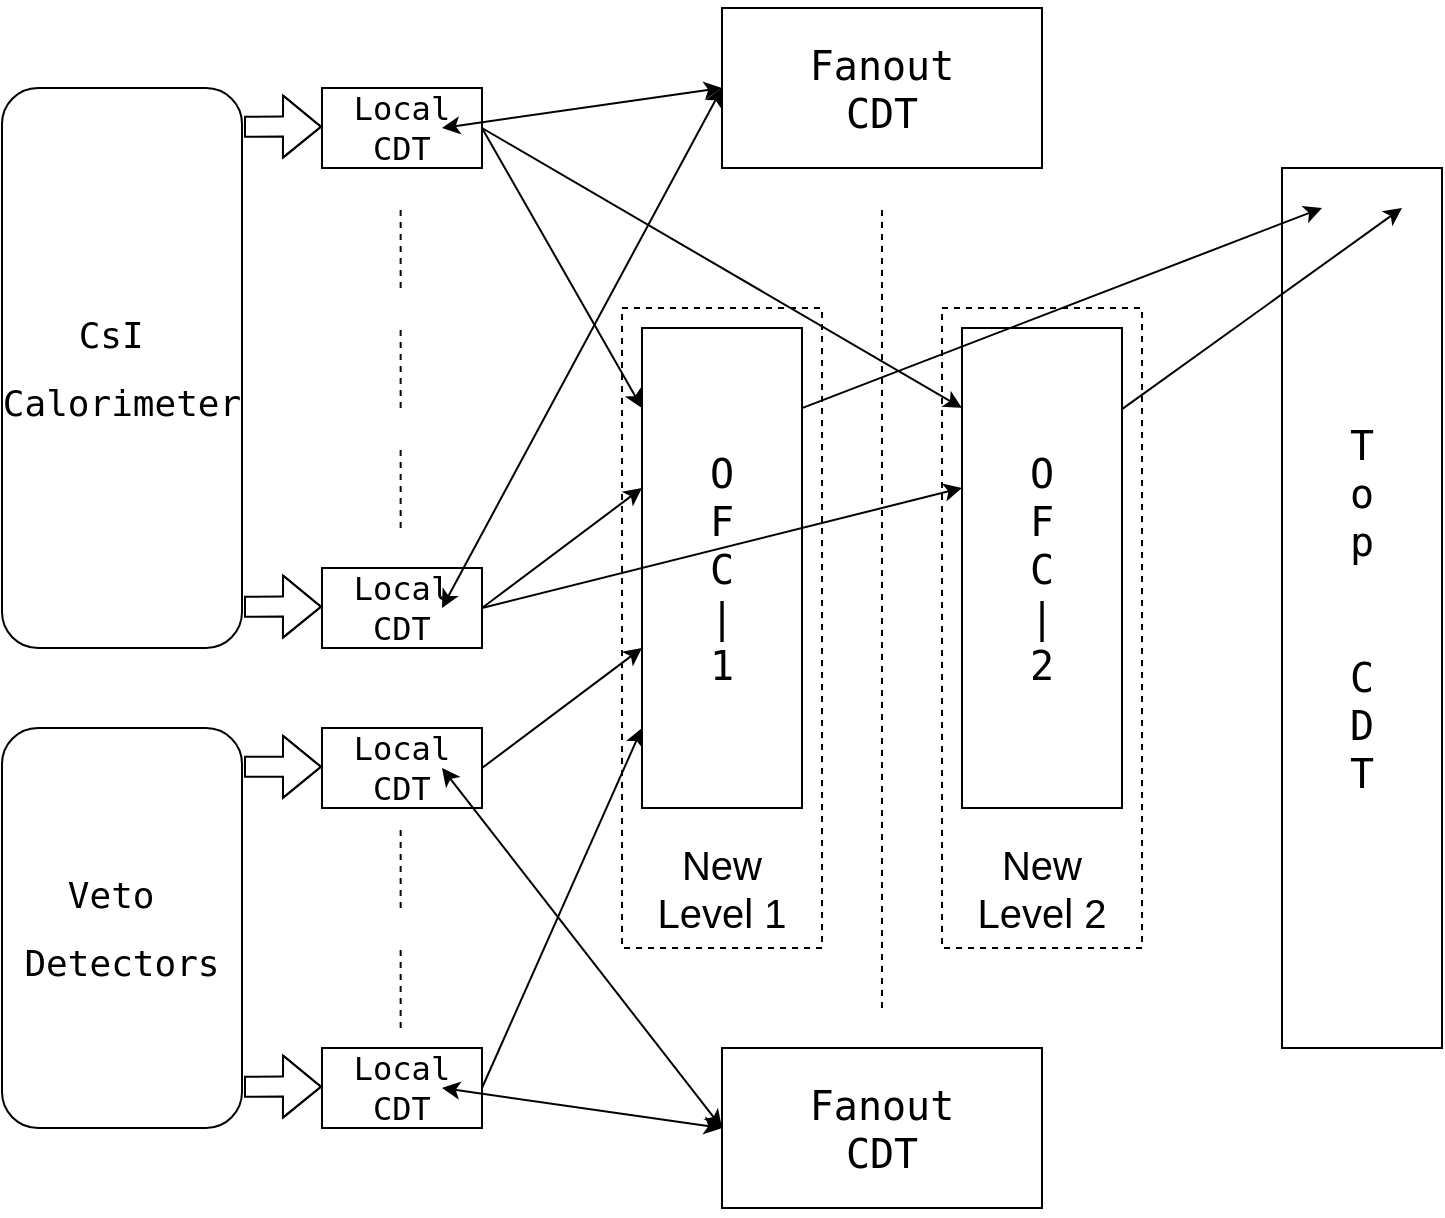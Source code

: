 <mxfile version="13.0.1" type="github">
  <diagram id="RDYniLMKRmmL1WzlAPWp" name="Page-1">
    <mxGraphModel dx="1043" dy="637" grid="1" gridSize="10" guides="1" tooltips="1" connect="1" arrows="1" fold="1" page="1" pageScale="1" pageWidth="850" pageHeight="1100" math="0" shadow="0">
      <root>
        <mxCell id="0" />
        <mxCell id="1" parent="0" />
        <mxCell id="--FjLudx6Jw2cNEH7BGk-4" value="&lt;pre style=&quot;font-size: 20px&quot;&gt;O&lt;br&gt;F&lt;br&gt;C&lt;br&gt;|&lt;br&gt;1&lt;/pre&gt;" style="rounded=0;whiteSpace=wrap;html=1;" parent="1" vertex="1">
          <mxGeometry x="320" y="320" width="80" height="240" as="geometry" />
        </mxCell>
        <mxCell id="--FjLudx6Jw2cNEH7BGk-5" value="&lt;pre style=&quot;font-size: 20px&quot;&gt;O&lt;br&gt;F&lt;br&gt;C&lt;br&gt;|&lt;br&gt;2&lt;/pre&gt;" style="rounded=0;whiteSpace=wrap;html=1;" parent="1" vertex="1">
          <mxGeometry x="480" y="320" width="80" height="240" as="geometry" />
        </mxCell>
        <mxCell id="--FjLudx6Jw2cNEH7BGk-6" value="&lt;pre style=&quot;font-size: 20px&quot;&gt;T&lt;br&gt;o&lt;br&gt;p&lt;/pre&gt;&lt;pre style=&quot;font-size: 20px&quot;&gt;&lt;br&gt;C&lt;br&gt;D&lt;br&gt;T&lt;/pre&gt;" style="rounded=0;whiteSpace=wrap;html=1;" parent="1" vertex="1">
          <mxGeometry x="640" y="240" width="80" height="440" as="geometry" />
        </mxCell>
        <mxCell id="--FjLudx6Jw2cNEH7BGk-7" value="&lt;pre style=&quot;font-size: 20px&quot;&gt;Fanout&lt;br&gt;CDT&lt;/pre&gt;" style="rounded=0;whiteSpace=wrap;html=1;" parent="1" vertex="1">
          <mxGeometry x="360" y="160" width="160" height="80" as="geometry" />
        </mxCell>
        <mxCell id="--FjLudx6Jw2cNEH7BGk-8" value="&lt;pre style=&quot;font-size: 20px&quot;&gt;Fanout&lt;br&gt;CDT&lt;/pre&gt;" style="rounded=0;whiteSpace=wrap;html=1;" parent="1" vertex="1">
          <mxGeometry x="360" y="680" width="160" height="80" as="geometry" />
        </mxCell>
        <mxCell id="DW_VJ3tDuzgLOy0kpD_P-2" style="edgeStyle=orthogonalEdgeStyle;rounded=0;orthogonalLoop=1;jettySize=auto;html=1;exitX=0.5;exitY=1;exitDx=0;exitDy=0;" edge="1" parent="1" source="--FjLudx6Jw2cNEH7BGk-6" target="--FjLudx6Jw2cNEH7BGk-6">
          <mxGeometry relative="1" as="geometry" />
        </mxCell>
        <mxCell id="DW_VJ3tDuzgLOy0kpD_P-4" value="&lt;pre style=&quot;font-size: 16px&quot;&gt;Local&lt;br&gt;CDT&lt;/pre&gt;" style="rounded=0;whiteSpace=wrap;html=1;" vertex="1" parent="1">
          <mxGeometry x="160" y="200" width="80" height="40" as="geometry" />
        </mxCell>
        <mxCell id="DW_VJ3tDuzgLOy0kpD_P-10" value="&lt;pre style=&quot;font-size: 16px&quot;&gt;Local&lt;br&gt;CDT&lt;/pre&gt;" style="rounded=0;whiteSpace=wrap;html=1;" vertex="1" parent="1">
          <mxGeometry x="160" y="440" width="80" height="40" as="geometry" />
        </mxCell>
        <mxCell id="DW_VJ3tDuzgLOy0kpD_P-11" value="&lt;pre style=&quot;font-size: 16px&quot;&gt;Local&lt;br&gt;CDT&lt;/pre&gt;" style="rounded=0;whiteSpace=wrap;html=1;" vertex="1" parent="1">
          <mxGeometry x="160" y="520" width="80" height="40" as="geometry" />
        </mxCell>
        <mxCell id="DW_VJ3tDuzgLOy0kpD_P-13" value="&lt;pre style=&quot;font-size: 16px&quot;&gt;Local&lt;br&gt;CDT&lt;/pre&gt;" style="rounded=0;whiteSpace=wrap;html=1;" vertex="1" parent="1">
          <mxGeometry x="160" y="680" width="80" height="40" as="geometry" />
        </mxCell>
        <mxCell id="DW_VJ3tDuzgLOy0kpD_P-15" value="" style="endArrow=none;dashed=1;html=1;" edge="1" parent="1">
          <mxGeometry width="50" height="50" relative="1" as="geometry">
            <mxPoint x="199.33" y="300" as="sourcePoint" />
            <mxPoint x="199.33" y="260" as="targetPoint" />
          </mxGeometry>
        </mxCell>
        <mxCell id="DW_VJ3tDuzgLOy0kpD_P-16" value="" style="endArrow=none;dashed=1;html=1;" edge="1" parent="1">
          <mxGeometry width="50" height="50" relative="1" as="geometry">
            <mxPoint x="199.33" y="420" as="sourcePoint" />
            <mxPoint x="199.33" y="380" as="targetPoint" />
          </mxGeometry>
        </mxCell>
        <mxCell id="DW_VJ3tDuzgLOy0kpD_P-17" value="" style="endArrow=none;dashed=1;html=1;" edge="1" parent="1">
          <mxGeometry width="50" height="50" relative="1" as="geometry">
            <mxPoint x="199.33" y="610" as="sourcePoint" />
            <mxPoint x="199.33" y="570" as="targetPoint" />
          </mxGeometry>
        </mxCell>
        <mxCell id="DW_VJ3tDuzgLOy0kpD_P-18" value="" style="endArrow=none;dashed=1;html=1;" edge="1" parent="1">
          <mxGeometry width="50" height="50" relative="1" as="geometry">
            <mxPoint x="199.33" y="360" as="sourcePoint" />
            <mxPoint x="199.33" y="320" as="targetPoint" />
          </mxGeometry>
        </mxCell>
        <mxCell id="DW_VJ3tDuzgLOy0kpD_P-19" value="" style="endArrow=none;dashed=1;html=1;" edge="1" parent="1">
          <mxGeometry width="50" height="50" relative="1" as="geometry">
            <mxPoint x="199.33" y="670" as="sourcePoint" />
            <mxPoint x="199.33" y="630" as="targetPoint" />
          </mxGeometry>
        </mxCell>
        <mxCell id="DW_VJ3tDuzgLOy0kpD_P-22" value="&lt;pre&gt;&lt;font style=&quot;font-size: 18px&quot;&gt;CsI &lt;/font&gt;&lt;/pre&gt;&lt;pre&gt;&lt;font style=&quot;font-size: 18px&quot;&gt;Calorimeter&lt;/font&gt;&lt;/pre&gt;" style="rounded=1;whiteSpace=wrap;html=1;" vertex="1" parent="1">
          <mxGeometry y="200" width="120" height="280" as="geometry" />
        </mxCell>
        <mxCell id="DW_VJ3tDuzgLOy0kpD_P-23" value="&lt;pre&gt;&lt;font style=&quot;font-size: 18px&quot;&gt;Veto &lt;/font&gt;&lt;/pre&gt;&lt;pre&gt;&lt;font style=&quot;font-size: 18px&quot;&gt;Detectors&lt;/font&gt;&lt;/pre&gt;" style="rounded=1;whiteSpace=wrap;html=1;" vertex="1" parent="1">
          <mxGeometry y="520" width="120" height="200" as="geometry" />
        </mxCell>
        <mxCell id="DW_VJ3tDuzgLOy0kpD_P-33" style="edgeStyle=orthogonalEdgeStyle;rounded=0;orthogonalLoop=1;jettySize=auto;html=1;startArrow=none;startFill=0;endArrow=block;endFill=0;shape=flexArrow;" edge="1" parent="1">
          <mxGeometry relative="1" as="geometry">
            <mxPoint x="160" y="219.33" as="targetPoint" />
            <Array as="points">
              <mxPoint x="140" y="219.33" />
              <mxPoint x="140" y="219.33" />
            </Array>
            <mxPoint x="121" y="219.33" as="sourcePoint" />
          </mxGeometry>
        </mxCell>
        <mxCell id="DW_VJ3tDuzgLOy0kpD_P-34" style="edgeStyle=orthogonalEdgeStyle;rounded=0;orthogonalLoop=1;jettySize=auto;html=1;startArrow=none;startFill=0;endArrow=block;endFill=0;shape=flexArrow;" edge="1" parent="1">
          <mxGeometry relative="1" as="geometry">
            <mxPoint x="160" y="459.33" as="targetPoint" />
            <Array as="points">
              <mxPoint x="140" y="459.33" />
              <mxPoint x="140" y="459.33" />
            </Array>
            <mxPoint x="121" y="459.33" as="sourcePoint" />
          </mxGeometry>
        </mxCell>
        <mxCell id="DW_VJ3tDuzgLOy0kpD_P-35" style="edgeStyle=orthogonalEdgeStyle;rounded=0;orthogonalLoop=1;jettySize=auto;html=1;startArrow=none;startFill=0;endArrow=block;endFill=0;shape=flexArrow;" edge="1" parent="1">
          <mxGeometry relative="1" as="geometry">
            <mxPoint x="160" y="539.4" as="targetPoint" />
            <Array as="points">
              <mxPoint x="140" y="539.4" />
              <mxPoint x="140" y="539.4" />
            </Array>
            <mxPoint x="121" y="539.4" as="sourcePoint" />
          </mxGeometry>
        </mxCell>
        <mxCell id="DW_VJ3tDuzgLOy0kpD_P-36" style="edgeStyle=orthogonalEdgeStyle;rounded=0;orthogonalLoop=1;jettySize=auto;html=1;startArrow=none;startFill=0;endArrow=block;endFill=0;shape=flexArrow;" edge="1" parent="1">
          <mxGeometry relative="1" as="geometry">
            <mxPoint x="160" y="699.33" as="targetPoint" />
            <Array as="points">
              <mxPoint x="140" y="699.33" />
              <mxPoint x="140" y="699.33" />
            </Array>
            <mxPoint x="121" y="699.33" as="sourcePoint" />
          </mxGeometry>
        </mxCell>
        <mxCell id="DW_VJ3tDuzgLOy0kpD_P-37" value="" style="endArrow=classic;html=1;exitX=1;exitY=0.5;exitDx=0;exitDy=0;" edge="1" parent="1" source="DW_VJ3tDuzgLOy0kpD_P-4">
          <mxGeometry width="50" height="50" relative="1" as="geometry">
            <mxPoint x="370" y="470" as="sourcePoint" />
            <mxPoint x="320" y="360" as="targetPoint" />
          </mxGeometry>
        </mxCell>
        <mxCell id="DW_VJ3tDuzgLOy0kpD_P-38" value="" style="endArrow=classic;html=1;exitX=1;exitY=0.5;exitDx=0;exitDy=0;" edge="1" parent="1" source="DW_VJ3tDuzgLOy0kpD_P-10">
          <mxGeometry width="50" height="50" relative="1" as="geometry">
            <mxPoint x="370" y="470" as="sourcePoint" />
            <mxPoint x="320" y="400" as="targetPoint" />
          </mxGeometry>
        </mxCell>
        <mxCell id="DW_VJ3tDuzgLOy0kpD_P-39" value="" style="endArrow=none;dashed=1;html=1;" edge="1" parent="1">
          <mxGeometry width="50" height="50" relative="1" as="geometry">
            <mxPoint x="440" y="660" as="sourcePoint" />
            <mxPoint x="440" y="260" as="targetPoint" />
          </mxGeometry>
        </mxCell>
        <mxCell id="DW_VJ3tDuzgLOy0kpD_P-40" value="" style="endArrow=classic;html=1;exitX=1;exitY=0.5;exitDx=0;exitDy=0;" edge="1" parent="1" source="DW_VJ3tDuzgLOy0kpD_P-11">
          <mxGeometry width="50" height="50" relative="1" as="geometry">
            <mxPoint x="370" y="470" as="sourcePoint" />
            <mxPoint x="320" y="480" as="targetPoint" />
          </mxGeometry>
        </mxCell>
        <mxCell id="DW_VJ3tDuzgLOy0kpD_P-41" value="" style="endArrow=classic;html=1;exitX=1;exitY=0.5;exitDx=0;exitDy=0;" edge="1" parent="1" source="DW_VJ3tDuzgLOy0kpD_P-13">
          <mxGeometry width="50" height="50" relative="1" as="geometry">
            <mxPoint x="370" y="470" as="sourcePoint" />
            <mxPoint x="320" y="520" as="targetPoint" />
          </mxGeometry>
        </mxCell>
        <mxCell id="DW_VJ3tDuzgLOy0kpD_P-42" value="" style="endArrow=classic;html=1;exitX=1;exitY=0.5;exitDx=0;exitDy=0;" edge="1" parent="1" source="DW_VJ3tDuzgLOy0kpD_P-4">
          <mxGeometry width="50" height="50" relative="1" as="geometry">
            <mxPoint x="290" y="200" as="sourcePoint" />
            <mxPoint x="480" y="360" as="targetPoint" />
          </mxGeometry>
        </mxCell>
        <mxCell id="DW_VJ3tDuzgLOy0kpD_P-43" value="" style="endArrow=classic;html=1;exitX=1;exitY=0.5;exitDx=0;exitDy=0;" edge="1" parent="1" source="DW_VJ3tDuzgLOy0kpD_P-10">
          <mxGeometry width="50" height="50" relative="1" as="geometry">
            <mxPoint x="280" y="470" as="sourcePoint" />
            <mxPoint x="480" y="400" as="targetPoint" />
          </mxGeometry>
        </mxCell>
        <mxCell id="DW_VJ3tDuzgLOy0kpD_P-46" value="&lt;font style=&quot;font-size: 20px&quot;&gt;New Level 1&lt;/font&gt;" style="text;html=1;strokeColor=none;fillColor=none;align=center;verticalAlign=middle;whiteSpace=wrap;rounded=0;" vertex="1" parent="1">
          <mxGeometry x="320" y="580" width="80" height="40" as="geometry" />
        </mxCell>
        <mxCell id="DW_VJ3tDuzgLOy0kpD_P-48" value="&lt;font style=&quot;font-size: 20px&quot;&gt;New Level 2&lt;/font&gt;" style="text;html=1;strokeColor=none;fillColor=none;align=center;verticalAlign=middle;whiteSpace=wrap;rounded=0;" vertex="1" parent="1">
          <mxGeometry x="480" y="580" width="80" height="40" as="geometry" />
        </mxCell>
        <mxCell id="DW_VJ3tDuzgLOy0kpD_P-49" value="" style="endArrow=classic;html=1;exitX=1;exitY=0.167;exitDx=0;exitDy=0;exitPerimeter=0;" edge="1" parent="1" source="--FjLudx6Jw2cNEH7BGk-4">
          <mxGeometry width="50" height="50" relative="1" as="geometry">
            <mxPoint x="250" y="230" as="sourcePoint" />
            <mxPoint x="660" y="260" as="targetPoint" />
          </mxGeometry>
        </mxCell>
        <mxCell id="DW_VJ3tDuzgLOy0kpD_P-50" value="" style="endArrow=classic;html=1;exitX=0.996;exitY=0.17;exitDx=0;exitDy=0;exitPerimeter=0;" edge="1" parent="1" source="--FjLudx6Jw2cNEH7BGk-5">
          <mxGeometry width="50" height="50" relative="1" as="geometry">
            <mxPoint x="410" y="370.08" as="sourcePoint" />
            <mxPoint x="700" y="260" as="targetPoint" />
          </mxGeometry>
        </mxCell>
        <mxCell id="DW_VJ3tDuzgLOy0kpD_P-51" value="" style="endArrow=classic;html=1;entryX=0;entryY=0.5;entryDx=0;entryDy=0;startArrow=classic;startFill=1;" edge="1" parent="1" target="--FjLudx6Jw2cNEH7BGk-7">
          <mxGeometry width="50" height="50" relative="1" as="geometry">
            <mxPoint x="220" y="220" as="sourcePoint" />
            <mxPoint x="830" y="270" as="targetPoint" />
          </mxGeometry>
        </mxCell>
        <mxCell id="DW_VJ3tDuzgLOy0kpD_P-52" value="" style="endArrow=classic;html=1;startArrow=classic;startFill=1;entryX=0;entryY=0.5;entryDx=0;entryDy=0;" edge="1" parent="1" target="--FjLudx6Jw2cNEH7BGk-7">
          <mxGeometry width="50" height="50" relative="1" as="geometry">
            <mxPoint x="220" y="460" as="sourcePoint" />
            <mxPoint x="340" y="210" as="targetPoint" />
          </mxGeometry>
        </mxCell>
        <mxCell id="DW_VJ3tDuzgLOy0kpD_P-53" value="" style="endArrow=classic;html=1;entryX=0;entryY=0.5;entryDx=0;entryDy=0;startArrow=classic;startFill=1;" edge="1" parent="1" target="--FjLudx6Jw2cNEH7BGk-8">
          <mxGeometry width="50" height="50" relative="1" as="geometry">
            <mxPoint x="220" y="540" as="sourcePoint" />
            <mxPoint x="280" y="740" as="targetPoint" />
          </mxGeometry>
        </mxCell>
        <mxCell id="DW_VJ3tDuzgLOy0kpD_P-54" value="" style="endArrow=classic;html=1;startArrow=classic;startFill=1;entryX=0;entryY=0.5;entryDx=0;entryDy=0;" edge="1" parent="1" target="--FjLudx6Jw2cNEH7BGk-8">
          <mxGeometry width="50" height="50" relative="1" as="geometry">
            <mxPoint x="220" y="700" as="sourcePoint" />
            <mxPoint x="360" y="720" as="targetPoint" />
          </mxGeometry>
        </mxCell>
        <mxCell id="DW_VJ3tDuzgLOy0kpD_P-55" value="" style="rounded=0;whiteSpace=wrap;html=1;fillColor=none;dashed=1;" vertex="1" parent="1">
          <mxGeometry x="310" y="310" width="100" height="320" as="geometry" />
        </mxCell>
        <mxCell id="DW_VJ3tDuzgLOy0kpD_P-56" value="" style="rounded=0;whiteSpace=wrap;html=1;fillColor=none;dashed=1;" vertex="1" parent="1">
          <mxGeometry x="470" y="310" width="100" height="320" as="geometry" />
        </mxCell>
      </root>
    </mxGraphModel>
  </diagram>
</mxfile>

